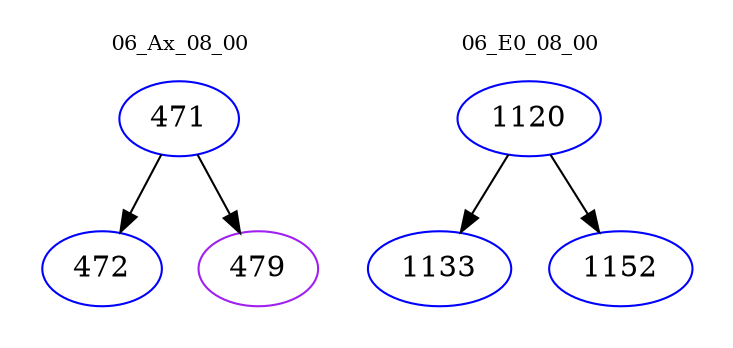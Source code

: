 digraph{
subgraph cluster_0 {
color = white
label = "06_Ax_08_00";
fontsize=10;
T0_471 [label="471", color="blue"]
T0_471 -> T0_472 [color="black"]
T0_472 [label="472", color="blue"]
T0_471 -> T0_479 [color="black"]
T0_479 [label="479", color="purple"]
}
subgraph cluster_1 {
color = white
label = "06_E0_08_00";
fontsize=10;
T1_1120 [label="1120", color="blue"]
T1_1120 -> T1_1133 [color="black"]
T1_1133 [label="1133", color="blue"]
T1_1120 -> T1_1152 [color="black"]
T1_1152 [label="1152", color="blue"]
}
}
